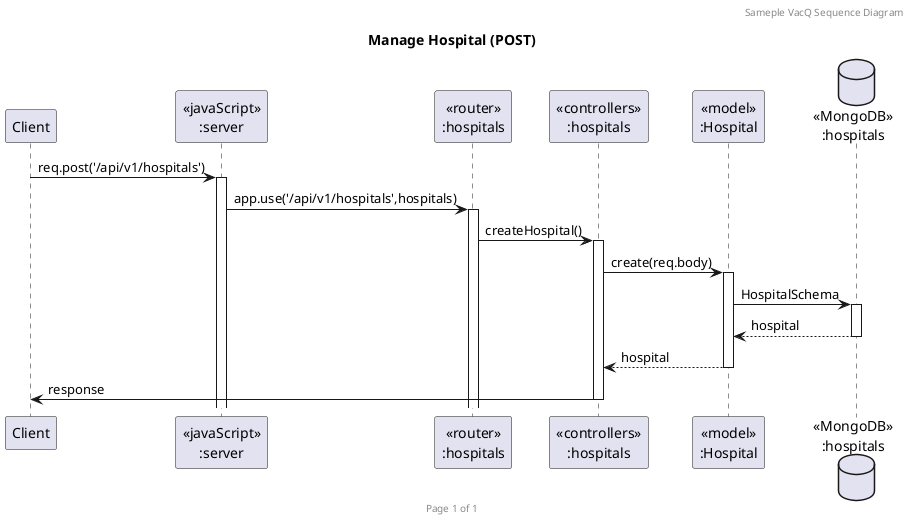 @startuml Manage Hospital (POST)

header Sameple VacQ Sequence Diagram
footer Page %page% of %lastpage%
title "Manage Hospital (POST)"

participant "Client" as client
participant "<<javaScript>>\n:server" as server
participant "<<router>>\n:hospitals" as routerHospitals
participant "<<controllers>>\n:hospitals" as controllersHospitals
participant "<<model>>\n:Hospital" as modelHospital
database "<<MongoDB>>\n:hospitals" as HospitalsDatabase

client->server ++:req.post('/api/v1/hospitals')
server->routerHospitals ++:app.use('/api/v1/hospitals',hospitals)
routerHospitals -> controllersHospitals ++:createHospital()
controllersHospitals->modelHospital ++:create(req.body)
modelHospital ->HospitalsDatabase ++: HospitalSchema
HospitalsDatabase --> modelHospital --: hospital
controllersHospitals <-- modelHospital --:hospital
controllersHospitals->client --:response

@enduml
